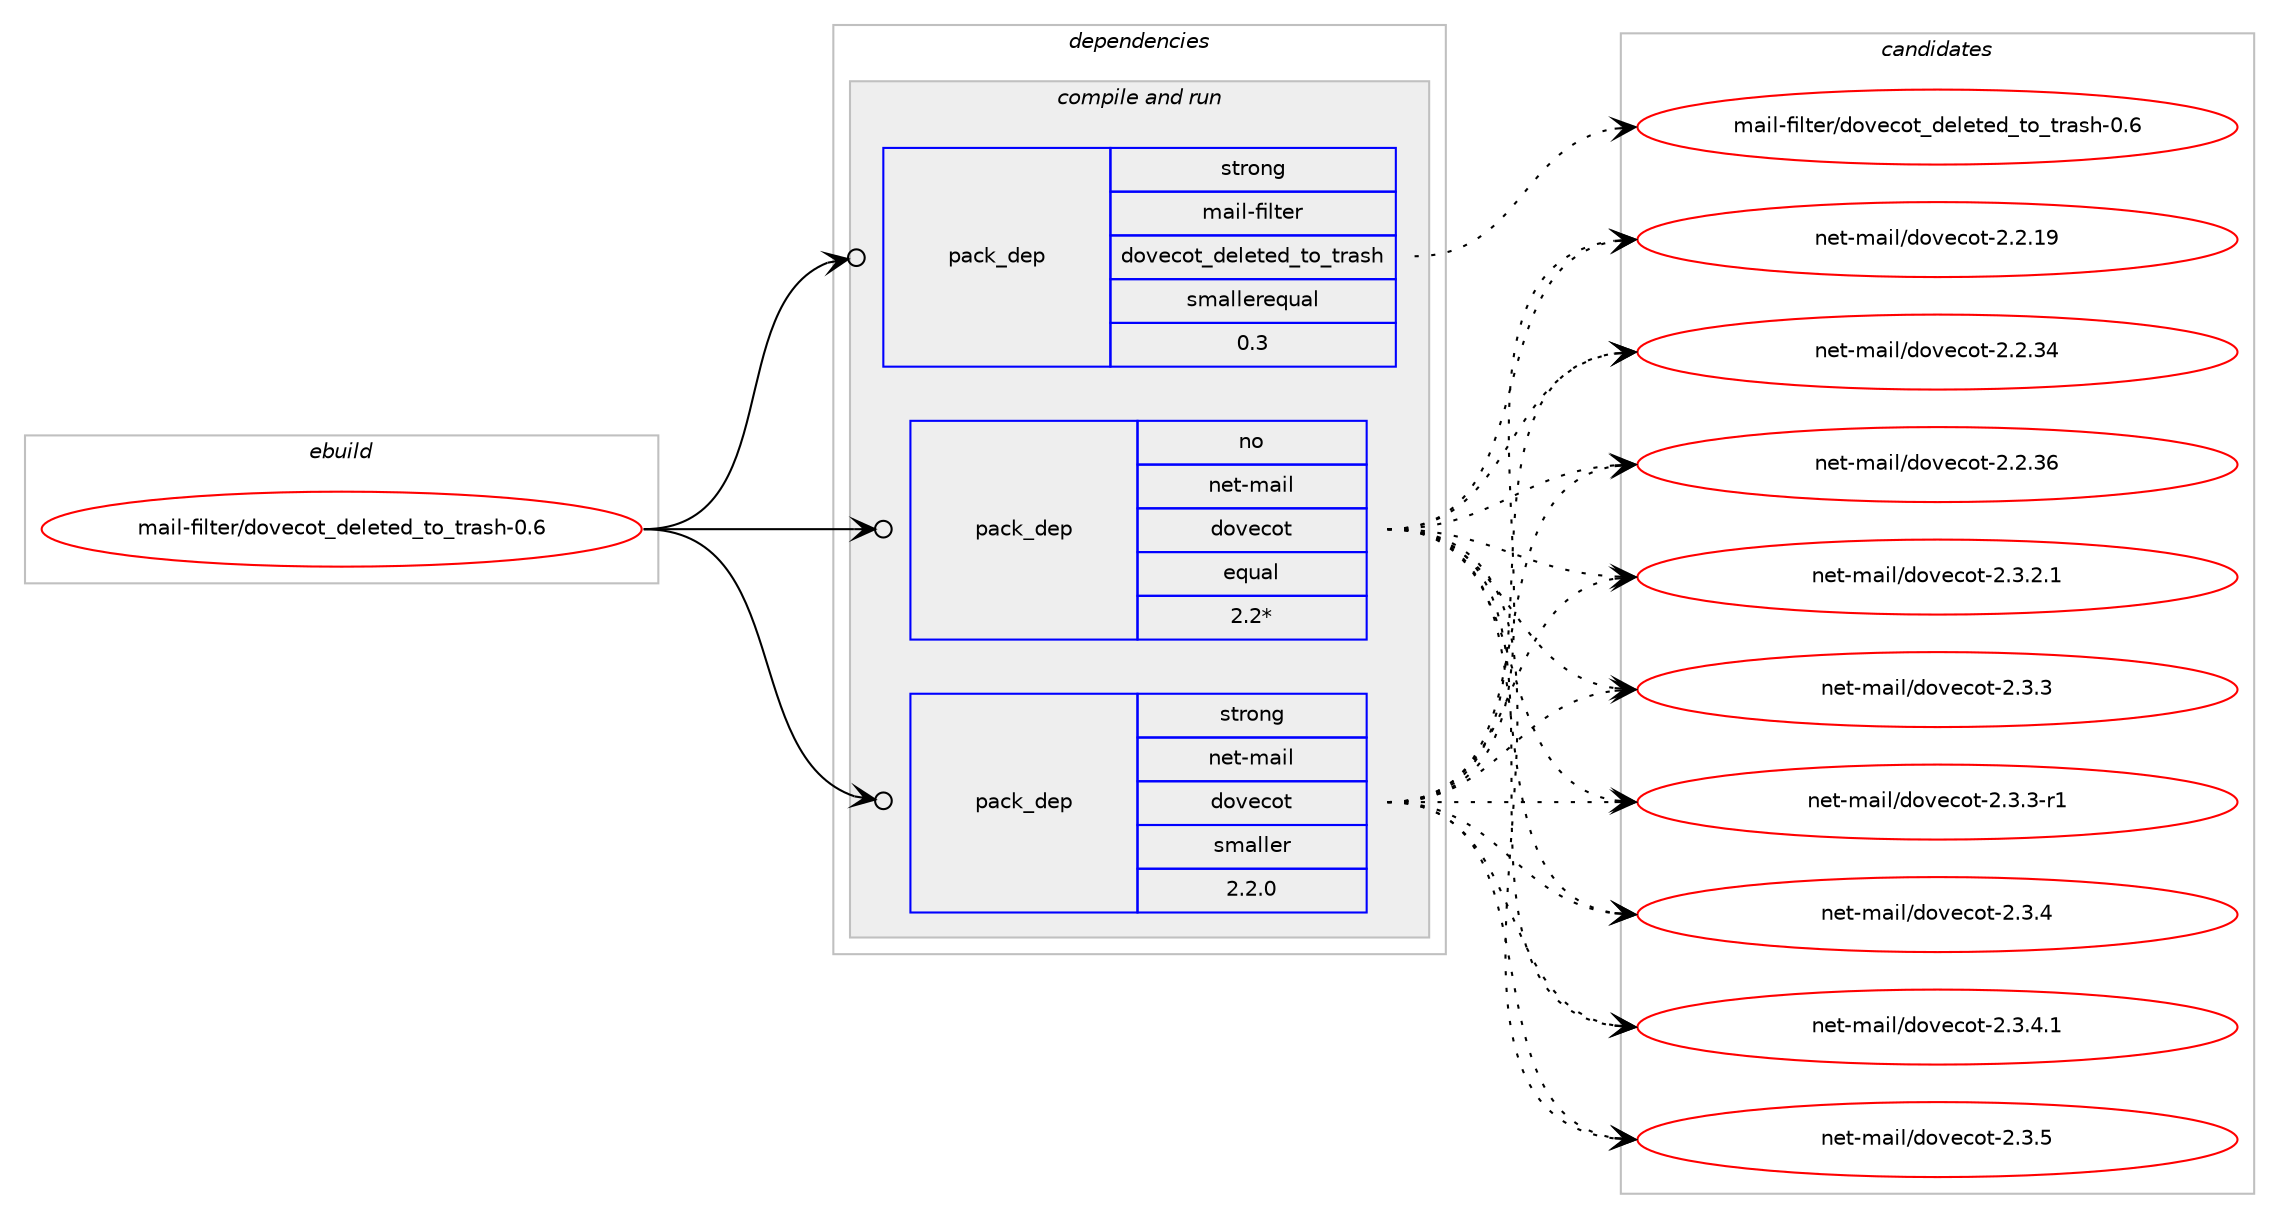 digraph prolog {

# *************
# Graph options
# *************

newrank=true;
concentrate=true;
compound=true;
graph [rankdir=LR,fontname=Helvetica,fontsize=10,ranksep=1.5];#, ranksep=2.5, nodesep=0.2];
edge  [arrowhead=vee];
node  [fontname=Helvetica,fontsize=10];

# **********
# The ebuild
# **********

subgraph cluster_leftcol {
color=gray;
rank=same;
label=<<i>ebuild</i>>;
id [label="mail-filter/dovecot_deleted_to_trash-0.6", color=red, width=4, href="../mail-filter/dovecot_deleted_to_trash-0.6.svg"];
}

# ****************
# The dependencies
# ****************

subgraph cluster_midcol {
color=gray;
label=<<i>dependencies</i>>;
subgraph cluster_compile {
fillcolor="#eeeeee";
style=filled;
label=<<i>compile</i>>;
}
subgraph cluster_compileandrun {
fillcolor="#eeeeee";
style=filled;
label=<<i>compile and run</i>>;
subgraph pack1139294 {
dependency1595216 [label=<<TABLE BORDER="0" CELLBORDER="1" CELLSPACING="0" CELLPADDING="4" WIDTH="220"><TR><TD ROWSPAN="6" CELLPADDING="30">pack_dep</TD></TR><TR><TD WIDTH="110">no</TD></TR><TR><TD>net-mail</TD></TR><TR><TD>dovecot</TD></TR><TR><TD>equal</TD></TR><TR><TD>2.2*</TD></TR></TABLE>>, shape=none, color=blue];
}
id:e -> dependency1595216:w [weight=20,style="solid",arrowhead="odotvee"];
subgraph pack1139295 {
dependency1595217 [label=<<TABLE BORDER="0" CELLBORDER="1" CELLSPACING="0" CELLPADDING="4" WIDTH="220"><TR><TD ROWSPAN="6" CELLPADDING="30">pack_dep</TD></TR><TR><TD WIDTH="110">strong</TD></TR><TR><TD>mail-filter</TD></TR><TR><TD>dovecot_deleted_to_trash</TD></TR><TR><TD>smallerequal</TD></TR><TR><TD>0.3</TD></TR></TABLE>>, shape=none, color=blue];
}
id:e -> dependency1595217:w [weight=20,style="solid",arrowhead="odotvee"];
subgraph pack1139296 {
dependency1595218 [label=<<TABLE BORDER="0" CELLBORDER="1" CELLSPACING="0" CELLPADDING="4" WIDTH="220"><TR><TD ROWSPAN="6" CELLPADDING="30">pack_dep</TD></TR><TR><TD WIDTH="110">strong</TD></TR><TR><TD>net-mail</TD></TR><TR><TD>dovecot</TD></TR><TR><TD>smaller</TD></TR><TR><TD>2.2.0</TD></TR></TABLE>>, shape=none, color=blue];
}
id:e -> dependency1595218:w [weight=20,style="solid",arrowhead="odotvee"];
}
subgraph cluster_run {
fillcolor="#eeeeee";
style=filled;
label=<<i>run</i>>;
}
}

# **************
# The candidates
# **************

subgraph cluster_choices {
rank=same;
color=gray;
label=<<i>candidates</i>>;

subgraph choice1139294 {
color=black;
nodesep=1;
choice1101011164510997105108471001111181019911111645504650464957 [label="net-mail/dovecot-2.2.19", color=red, width=4,href="../net-mail/dovecot-2.2.19.svg"];
choice1101011164510997105108471001111181019911111645504650465152 [label="net-mail/dovecot-2.2.34", color=red, width=4,href="../net-mail/dovecot-2.2.34.svg"];
choice1101011164510997105108471001111181019911111645504650465154 [label="net-mail/dovecot-2.2.36", color=red, width=4,href="../net-mail/dovecot-2.2.36.svg"];
choice110101116451099710510847100111118101991111164550465146504649 [label="net-mail/dovecot-2.3.2.1", color=red, width=4,href="../net-mail/dovecot-2.3.2.1.svg"];
choice11010111645109971051084710011111810199111116455046514651 [label="net-mail/dovecot-2.3.3", color=red, width=4,href="../net-mail/dovecot-2.3.3.svg"];
choice110101116451099710510847100111118101991111164550465146514511449 [label="net-mail/dovecot-2.3.3-r1", color=red, width=4,href="../net-mail/dovecot-2.3.3-r1.svg"];
choice11010111645109971051084710011111810199111116455046514652 [label="net-mail/dovecot-2.3.4", color=red, width=4,href="../net-mail/dovecot-2.3.4.svg"];
choice110101116451099710510847100111118101991111164550465146524649 [label="net-mail/dovecot-2.3.4.1", color=red, width=4,href="../net-mail/dovecot-2.3.4.1.svg"];
choice11010111645109971051084710011111810199111116455046514653 [label="net-mail/dovecot-2.3.5", color=red, width=4,href="../net-mail/dovecot-2.3.5.svg"];
dependency1595216:e -> choice1101011164510997105108471001111181019911111645504650464957:w [style=dotted,weight="100"];
dependency1595216:e -> choice1101011164510997105108471001111181019911111645504650465152:w [style=dotted,weight="100"];
dependency1595216:e -> choice1101011164510997105108471001111181019911111645504650465154:w [style=dotted,weight="100"];
dependency1595216:e -> choice110101116451099710510847100111118101991111164550465146504649:w [style=dotted,weight="100"];
dependency1595216:e -> choice11010111645109971051084710011111810199111116455046514651:w [style=dotted,weight="100"];
dependency1595216:e -> choice110101116451099710510847100111118101991111164550465146514511449:w [style=dotted,weight="100"];
dependency1595216:e -> choice11010111645109971051084710011111810199111116455046514652:w [style=dotted,weight="100"];
dependency1595216:e -> choice110101116451099710510847100111118101991111164550465146524649:w [style=dotted,weight="100"];
dependency1595216:e -> choice11010111645109971051084710011111810199111116455046514653:w [style=dotted,weight="100"];
}
subgraph choice1139295 {
color=black;
nodesep=1;
choice109971051084510210510811610111447100111118101991111169510010110810111610110095116111951161149711510445484654 [label="mail-filter/dovecot_deleted_to_trash-0.6", color=red, width=4,href="../mail-filter/dovecot_deleted_to_trash-0.6.svg"];
dependency1595217:e -> choice109971051084510210510811610111447100111118101991111169510010110810111610110095116111951161149711510445484654:w [style=dotted,weight="100"];
}
subgraph choice1139296 {
color=black;
nodesep=1;
choice1101011164510997105108471001111181019911111645504650464957 [label="net-mail/dovecot-2.2.19", color=red, width=4,href="../net-mail/dovecot-2.2.19.svg"];
choice1101011164510997105108471001111181019911111645504650465152 [label="net-mail/dovecot-2.2.34", color=red, width=4,href="../net-mail/dovecot-2.2.34.svg"];
choice1101011164510997105108471001111181019911111645504650465154 [label="net-mail/dovecot-2.2.36", color=red, width=4,href="../net-mail/dovecot-2.2.36.svg"];
choice110101116451099710510847100111118101991111164550465146504649 [label="net-mail/dovecot-2.3.2.1", color=red, width=4,href="../net-mail/dovecot-2.3.2.1.svg"];
choice11010111645109971051084710011111810199111116455046514651 [label="net-mail/dovecot-2.3.3", color=red, width=4,href="../net-mail/dovecot-2.3.3.svg"];
choice110101116451099710510847100111118101991111164550465146514511449 [label="net-mail/dovecot-2.3.3-r1", color=red, width=4,href="../net-mail/dovecot-2.3.3-r1.svg"];
choice11010111645109971051084710011111810199111116455046514652 [label="net-mail/dovecot-2.3.4", color=red, width=4,href="../net-mail/dovecot-2.3.4.svg"];
choice110101116451099710510847100111118101991111164550465146524649 [label="net-mail/dovecot-2.3.4.1", color=red, width=4,href="../net-mail/dovecot-2.3.4.1.svg"];
choice11010111645109971051084710011111810199111116455046514653 [label="net-mail/dovecot-2.3.5", color=red, width=4,href="../net-mail/dovecot-2.3.5.svg"];
dependency1595218:e -> choice1101011164510997105108471001111181019911111645504650464957:w [style=dotted,weight="100"];
dependency1595218:e -> choice1101011164510997105108471001111181019911111645504650465152:w [style=dotted,weight="100"];
dependency1595218:e -> choice1101011164510997105108471001111181019911111645504650465154:w [style=dotted,weight="100"];
dependency1595218:e -> choice110101116451099710510847100111118101991111164550465146504649:w [style=dotted,weight="100"];
dependency1595218:e -> choice11010111645109971051084710011111810199111116455046514651:w [style=dotted,weight="100"];
dependency1595218:e -> choice110101116451099710510847100111118101991111164550465146514511449:w [style=dotted,weight="100"];
dependency1595218:e -> choice11010111645109971051084710011111810199111116455046514652:w [style=dotted,weight="100"];
dependency1595218:e -> choice110101116451099710510847100111118101991111164550465146524649:w [style=dotted,weight="100"];
dependency1595218:e -> choice11010111645109971051084710011111810199111116455046514653:w [style=dotted,weight="100"];
}
}

}
